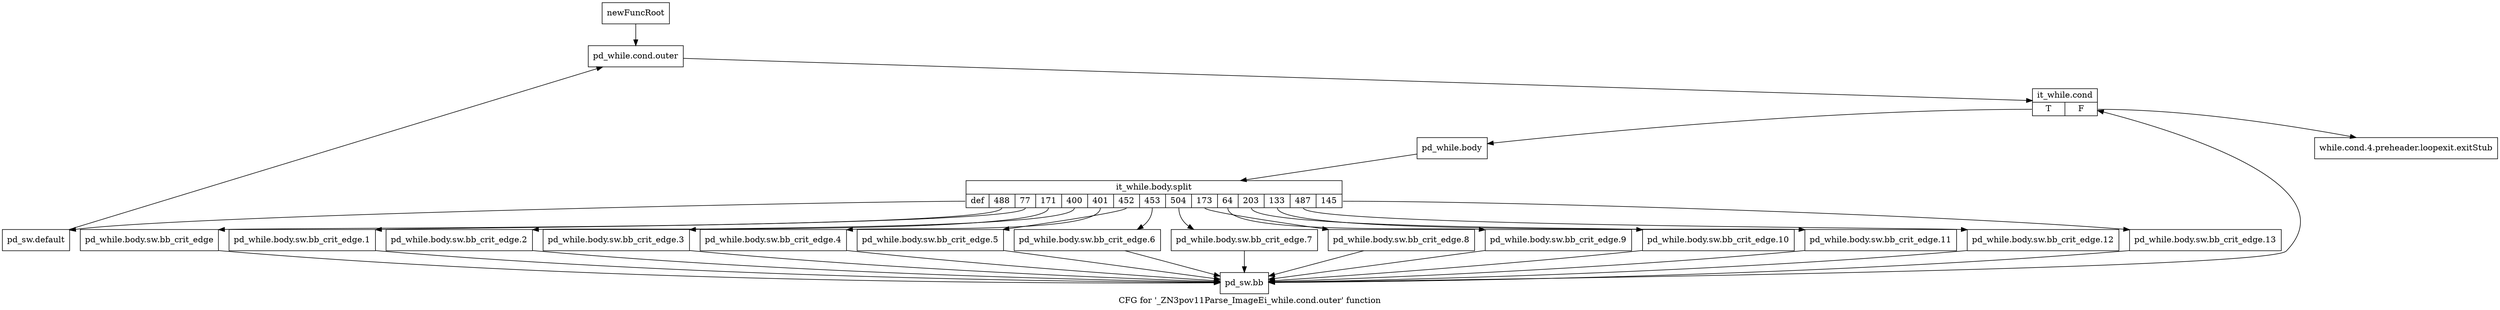 digraph "CFG for '_ZN3pov11Parse_ImageEi_while.cond.outer' function" {
	label="CFG for '_ZN3pov11Parse_ImageEi_while.cond.outer' function";

	Node0x283f5f0 [shape=record,label="{newFuncRoot}"];
	Node0x283f5f0 -> Node0x2845af0;
	Node0x2845aa0 [shape=record,label="{while.cond.4.preheader.loopexit.exitStub}"];
	Node0x2845af0 [shape=record,label="{pd_while.cond.outer}"];
	Node0x2845af0 -> Node0x2845b40;
	Node0x2845b40 [shape=record,label="{it_while.cond|{<s0>T|<s1>F}}"];
	Node0x2845b40:s0 -> Node0x2845b90;
	Node0x2845b40:s1 -> Node0x2845aa0;
	Node0x2845b90 [shape=record,label="{pd_while.body}"];
	Node0x2845b90 -> Node0x362cd30;
	Node0x362cd30 [shape=record,label="{it_while.body.split|{<s0>def|<s1>488|<s2>77|<s3>171|<s4>400|<s5>401|<s6>452|<s7>453|<s8>504|<s9>173|<s10>64|<s11>203|<s12>133|<s13>487|<s14>145}}"];
	Node0x362cd30:s0 -> Node0x2846090;
	Node0x362cd30:s1 -> Node0x2845ff0;
	Node0x362cd30:s2 -> Node0x2845fa0;
	Node0x362cd30:s3 -> Node0x2845f50;
	Node0x362cd30:s4 -> Node0x2845f00;
	Node0x362cd30:s5 -> Node0x2845eb0;
	Node0x362cd30:s6 -> Node0x2845e60;
	Node0x362cd30:s7 -> Node0x2845e10;
	Node0x362cd30:s8 -> Node0x2845dc0;
	Node0x362cd30:s9 -> Node0x2845d70;
	Node0x362cd30:s10 -> Node0x2845d20;
	Node0x362cd30:s11 -> Node0x2845cd0;
	Node0x362cd30:s12 -> Node0x2845c80;
	Node0x362cd30:s13 -> Node0x2845c30;
	Node0x362cd30:s14 -> Node0x2845be0;
	Node0x2845be0 [shape=record,label="{pd_while.body.sw.bb_crit_edge.13}"];
	Node0x2845be0 -> Node0x2846040;
	Node0x2845c30 [shape=record,label="{pd_while.body.sw.bb_crit_edge.12}"];
	Node0x2845c30 -> Node0x2846040;
	Node0x2845c80 [shape=record,label="{pd_while.body.sw.bb_crit_edge.11}"];
	Node0x2845c80 -> Node0x2846040;
	Node0x2845cd0 [shape=record,label="{pd_while.body.sw.bb_crit_edge.10}"];
	Node0x2845cd0 -> Node0x2846040;
	Node0x2845d20 [shape=record,label="{pd_while.body.sw.bb_crit_edge.9}"];
	Node0x2845d20 -> Node0x2846040;
	Node0x2845d70 [shape=record,label="{pd_while.body.sw.bb_crit_edge.8}"];
	Node0x2845d70 -> Node0x2846040;
	Node0x2845dc0 [shape=record,label="{pd_while.body.sw.bb_crit_edge.7}"];
	Node0x2845dc0 -> Node0x2846040;
	Node0x2845e10 [shape=record,label="{pd_while.body.sw.bb_crit_edge.6}"];
	Node0x2845e10 -> Node0x2846040;
	Node0x2845e60 [shape=record,label="{pd_while.body.sw.bb_crit_edge.5}"];
	Node0x2845e60 -> Node0x2846040;
	Node0x2845eb0 [shape=record,label="{pd_while.body.sw.bb_crit_edge.4}"];
	Node0x2845eb0 -> Node0x2846040;
	Node0x2845f00 [shape=record,label="{pd_while.body.sw.bb_crit_edge.3}"];
	Node0x2845f00 -> Node0x2846040;
	Node0x2845f50 [shape=record,label="{pd_while.body.sw.bb_crit_edge.2}"];
	Node0x2845f50 -> Node0x2846040;
	Node0x2845fa0 [shape=record,label="{pd_while.body.sw.bb_crit_edge.1}"];
	Node0x2845fa0 -> Node0x2846040;
	Node0x2845ff0 [shape=record,label="{pd_while.body.sw.bb_crit_edge}"];
	Node0x2845ff0 -> Node0x2846040;
	Node0x2846040 [shape=record,label="{pd_sw.bb}"];
	Node0x2846040 -> Node0x2845b40;
	Node0x2846090 [shape=record,label="{pd_sw.default}"];
	Node0x2846090 -> Node0x2845af0;
}
